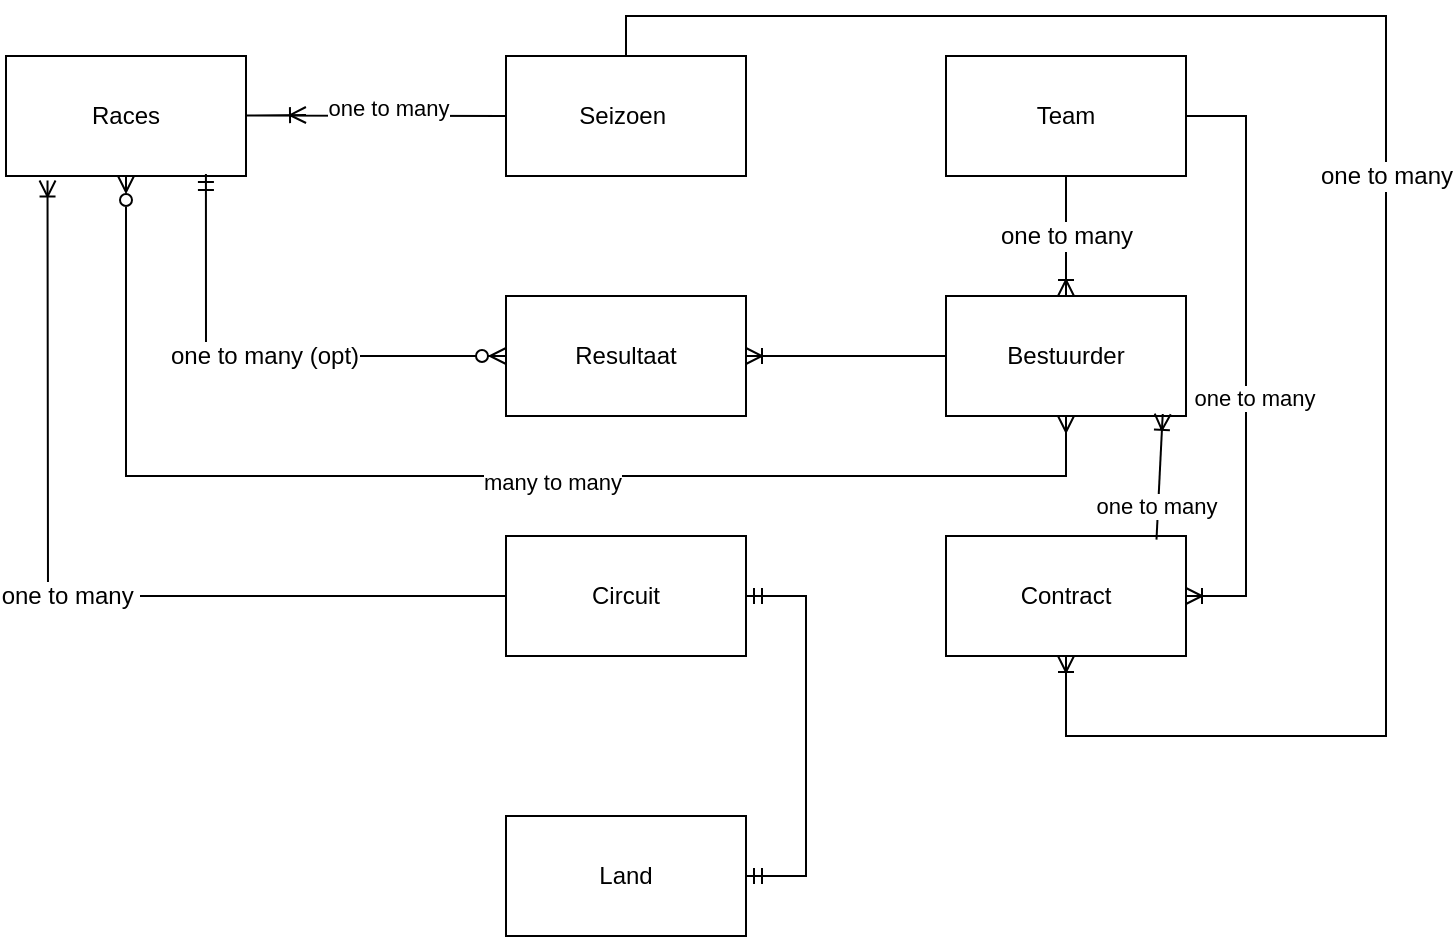 <mxfile version="16.5.3" type="github">
  <diagram id="UfY0v4iGbDJxiuZUcRoO" name="Page-1">
    <mxGraphModel dx="1038" dy="547" grid="1" gridSize="10" guides="1" tooltips="1" connect="1" arrows="1" fold="1" page="1" pageScale="1" pageWidth="827" pageHeight="1169" math="0" shadow="0">
      <root>
        <mxCell id="0" />
        <mxCell id="1" parent="0" />
        <mxCell id="7eQVO7dVWbL7um-H7OJF-3" value="Races" style="rounded=0;whiteSpace=wrap;html=1;" parent="1" vertex="1">
          <mxGeometry x="70" y="100" width="120" height="60" as="geometry" />
        </mxCell>
        <mxCell id="7eQVO7dVWbL7um-H7OJF-4" value="Seizoen&amp;nbsp;" style="rounded=0;whiteSpace=wrap;html=1;" parent="1" vertex="1">
          <mxGeometry x="320" y="100" width="120" height="60" as="geometry" />
        </mxCell>
        <mxCell id="7eQVO7dVWbL7um-H7OJF-5" value="" style="edgeStyle=entityRelationEdgeStyle;fontSize=12;html=1;endArrow=ERoneToMany;rounded=0;" parent="1" edge="1">
          <mxGeometry width="100" height="100" relative="1" as="geometry">
            <mxPoint x="290" y="130" as="sourcePoint" />
            <mxPoint x="220" y="129.5" as="targetPoint" />
          </mxGeometry>
        </mxCell>
        <mxCell id="7eQVO7dVWbL7um-H7OJF-20" value="one to many" style="edgeLabel;html=1;align=center;verticalAlign=middle;resizable=0;points=[];" parent="7eQVO7dVWbL7um-H7OJF-5" vertex="1" connectable="0">
          <mxGeometry x="-0.061" y="-4" relative="1" as="geometry">
            <mxPoint as="offset" />
          </mxGeometry>
        </mxCell>
        <mxCell id="7eQVO7dVWbL7um-H7OJF-6" value="Bestuurder" style="rounded=0;whiteSpace=wrap;html=1;" parent="1" vertex="1">
          <mxGeometry x="540" y="220" width="120" height="60" as="geometry" />
        </mxCell>
        <mxCell id="7eQVO7dVWbL7um-H7OJF-7" value="Contract" style="rounded=0;whiteSpace=wrap;html=1;" parent="1" vertex="1">
          <mxGeometry x="540" y="340" width="120" height="60" as="geometry" />
        </mxCell>
        <mxCell id="7eQVO7dVWbL7um-H7OJF-8" value="Team" style="rounded=0;whiteSpace=wrap;html=1;" parent="1" vertex="1">
          <mxGeometry x="540" y="100" width="120" height="60" as="geometry" />
        </mxCell>
        <mxCell id="7eQVO7dVWbL7um-H7OJF-10" value="Circuit" style="rounded=0;whiteSpace=wrap;html=1;" parent="1" vertex="1">
          <mxGeometry x="320" y="340" width="120" height="60" as="geometry" />
        </mxCell>
        <mxCell id="7eQVO7dVWbL7um-H7OJF-11" value="Land" style="rounded=0;whiteSpace=wrap;html=1;" parent="1" vertex="1">
          <mxGeometry x="320" y="480" width="120" height="60" as="geometry" />
        </mxCell>
        <mxCell id="7eQVO7dVWbL7um-H7OJF-12" value="Resultaat" style="rounded=0;whiteSpace=wrap;html=1;" parent="1" vertex="1">
          <mxGeometry x="320" y="220" width="120" height="60" as="geometry" />
        </mxCell>
        <mxCell id="7eQVO7dVWbL7um-H7OJF-15" value="" style="edgeStyle=entityRelationEdgeStyle;fontSize=12;html=1;endArrow=ERmandOne;startArrow=ERmandOne;rounded=0;targetPerimeterSpacing=1;entryX=1;entryY=0.5;entryDx=0;entryDy=0;exitX=1;exitY=0.5;exitDx=0;exitDy=0;startFill=0;" parent="1" source="7eQVO7dVWbL7um-H7OJF-11" target="7eQVO7dVWbL7um-H7OJF-10" edge="1">
          <mxGeometry width="100" height="100" relative="1" as="geometry">
            <mxPoint x="690" y="400" as="sourcePoint" />
            <mxPoint x="750" y="270" as="targetPoint" />
          </mxGeometry>
        </mxCell>
        <mxCell id="7eQVO7dVWbL7um-H7OJF-17" value="" style="edgeStyle=entityRelationEdgeStyle;fontSize=12;html=1;endArrow=ERoneToMany;rounded=0;targetPerimeterSpacing=1;exitX=1;exitY=0.5;exitDx=0;exitDy=0;entryX=1;entryY=0.5;entryDx=0;entryDy=0;" parent="1" source="7eQVO7dVWbL7um-H7OJF-8" target="7eQVO7dVWbL7um-H7OJF-7" edge="1">
          <mxGeometry width="100" height="100" relative="1" as="geometry">
            <mxPoint x="210" y="350" as="sourcePoint" />
            <mxPoint x="310" y="250" as="targetPoint" />
          </mxGeometry>
        </mxCell>
        <mxCell id="7eQVO7dVWbL7um-H7OJF-18" value="one to many" style="edgeLabel;html=1;align=center;verticalAlign=middle;resizable=0;points=[];" parent="7eQVO7dVWbL7um-H7OJF-17" vertex="1" connectable="0">
          <mxGeometry x="0.135" y="4" relative="1" as="geometry">
            <mxPoint as="offset" />
          </mxGeometry>
        </mxCell>
        <mxCell id="7eQVO7dVWbL7um-H7OJF-21" value="one to many" style="fontSize=12;html=1;endArrow=ERoneToMany;rounded=0;targetPerimeterSpacing=1;entryX=0.5;entryY=0;entryDx=0;entryDy=0;exitX=0.5;exitY=1;exitDx=0;exitDy=0;" parent="1" source="7eQVO7dVWbL7um-H7OJF-8" target="7eQVO7dVWbL7um-H7OJF-6" edge="1">
          <mxGeometry width="100" height="100" relative="1" as="geometry">
            <mxPoint x="430" y="190" as="sourcePoint" />
            <mxPoint x="670" y="150" as="targetPoint" />
          </mxGeometry>
        </mxCell>
        <mxCell id="7eQVO7dVWbL7um-H7OJF-22" value="" style="fontSize=12;html=1;endArrow=ERoneToMany;rounded=0;targetPerimeterSpacing=1;entryX=1;entryY=0.5;entryDx=0;entryDy=0;exitX=0;exitY=0.5;exitDx=0;exitDy=0;" parent="1" source="7eQVO7dVWbL7um-H7OJF-6" target="7eQVO7dVWbL7um-H7OJF-12" edge="1">
          <mxGeometry width="100" height="100" relative="1" as="geometry">
            <mxPoint x="500" y="320" as="sourcePoint" />
            <mxPoint x="530" y="240" as="targetPoint" />
            <Array as="points">
              <mxPoint x="510" y="250" />
            </Array>
          </mxGeometry>
        </mxCell>
        <mxCell id="7eQVO7dVWbL7um-H7OJF-23" value="" style="fontSize=12;html=1;endArrow=ERzeroToMany;startArrow=ERmany;rounded=0;targetPerimeterSpacing=1;entryX=0.5;entryY=1;entryDx=0;entryDy=0;exitX=0.5;exitY=1;exitDx=0;exitDy=0;startFill=0;endFill=0;" parent="1" source="7eQVO7dVWbL7um-H7OJF-6" target="7eQVO7dVWbL7um-H7OJF-3" edge="1">
          <mxGeometry width="100" height="100" relative="1" as="geometry">
            <mxPoint x="650" y="310" as="sourcePoint" />
            <mxPoint x="200" y="300" as="targetPoint" />
            <Array as="points">
              <mxPoint x="600" y="310" />
              <mxPoint x="130" y="310" />
            </Array>
          </mxGeometry>
        </mxCell>
        <mxCell id="7eQVO7dVWbL7um-H7OJF-24" value="many to many" style="edgeLabel;html=1;align=center;verticalAlign=middle;resizable=0;points=[];" parent="7eQVO7dVWbL7um-H7OJF-23" vertex="1" connectable="0">
          <mxGeometry x="-0.116" y="3" relative="1" as="geometry">
            <mxPoint as="offset" />
          </mxGeometry>
        </mxCell>
        <mxCell id="7eQVO7dVWbL7um-H7OJF-25" value="one to many&amp;nbsp;" style="fontSize=12;html=1;endArrow=ERoneToMany;rounded=0;targetPerimeterSpacing=1;exitX=0;exitY=0.5;exitDx=0;exitDy=0;entryX=0.173;entryY=1.037;entryDx=0;entryDy=0;entryPerimeter=0;" parent="1" source="7eQVO7dVWbL7um-H7OJF-10" target="7eQVO7dVWbL7um-H7OJF-3" edge="1">
          <mxGeometry width="100" height="100" relative="1" as="geometry">
            <mxPoint x="110" y="500" as="sourcePoint" />
            <mxPoint x="80" y="510" as="targetPoint" />
            <Array as="points">
              <mxPoint x="91" y="370" />
            </Array>
          </mxGeometry>
        </mxCell>
        <mxCell id="7eQVO7dVWbL7um-H7OJF-26" value="" style="fontSize=12;html=1;endArrow=ERoneToMany;rounded=0;targetPerimeterSpacing=1;entryX=0.903;entryY=0.983;entryDx=0;entryDy=0;entryPerimeter=0;exitX=0.877;exitY=0.03;exitDx=0;exitDy=0;exitPerimeter=0;" parent="1" source="7eQVO7dVWbL7um-H7OJF-7" target="7eQVO7dVWbL7um-H7OJF-6" edge="1">
          <mxGeometry width="100" height="100" relative="1" as="geometry">
            <mxPoint x="610" y="370" as="sourcePoint" />
            <mxPoint x="710" y="270" as="targetPoint" />
          </mxGeometry>
        </mxCell>
        <mxCell id="7eQVO7dVWbL7um-H7OJF-27" value="one to many" style="edgeLabel;html=1;align=center;verticalAlign=middle;resizable=0;points=[];" parent="7eQVO7dVWbL7um-H7OJF-26" vertex="1" connectable="0">
          <mxGeometry x="-0.462" y="1" relative="1" as="geometry">
            <mxPoint as="offset" />
          </mxGeometry>
        </mxCell>
        <mxCell id="7eQVO7dVWbL7um-H7OJF-28" value="one to many" style="fontSize=12;html=1;endArrow=ERoneToMany;rounded=0;targetPerimeterSpacing=1;exitX=0.5;exitY=0;exitDx=0;exitDy=0;entryX=0.5;entryY=1;entryDx=0;entryDy=0;" parent="1" source="7eQVO7dVWbL7um-H7OJF-4" target="7eQVO7dVWbL7um-H7OJF-7" edge="1">
          <mxGeometry width="100" height="100" relative="1" as="geometry">
            <mxPoint x="560" y="520" as="sourcePoint" />
            <mxPoint x="610" y="440" as="targetPoint" />
            <Array as="points">
              <mxPoint x="380" y="80" />
              <mxPoint x="760" y="80" />
              <mxPoint x="760" y="440" />
              <mxPoint x="600" y="440" />
            </Array>
          </mxGeometry>
        </mxCell>
        <mxCell id="s2dH5yMI1gKSy5ezjEwV-1" value="one to many (opt)" style="fontSize=12;html=1;endArrow=ERzeroToMany;startArrow=ERmandOne;rounded=0;entryX=0;entryY=0.5;entryDx=0;entryDy=0;exitX=0.833;exitY=0.983;exitDx=0;exitDy=0;exitPerimeter=0;" edge="1" parent="1" source="7eQVO7dVWbL7um-H7OJF-3" target="7eQVO7dVWbL7um-H7OJF-12">
          <mxGeometry width="100" height="100" relative="1" as="geometry">
            <mxPoint x="160" y="300" as="sourcePoint" />
            <mxPoint x="260" y="200" as="targetPoint" />
            <Array as="points">
              <mxPoint x="170" y="250" />
            </Array>
          </mxGeometry>
        </mxCell>
      </root>
    </mxGraphModel>
  </diagram>
</mxfile>
